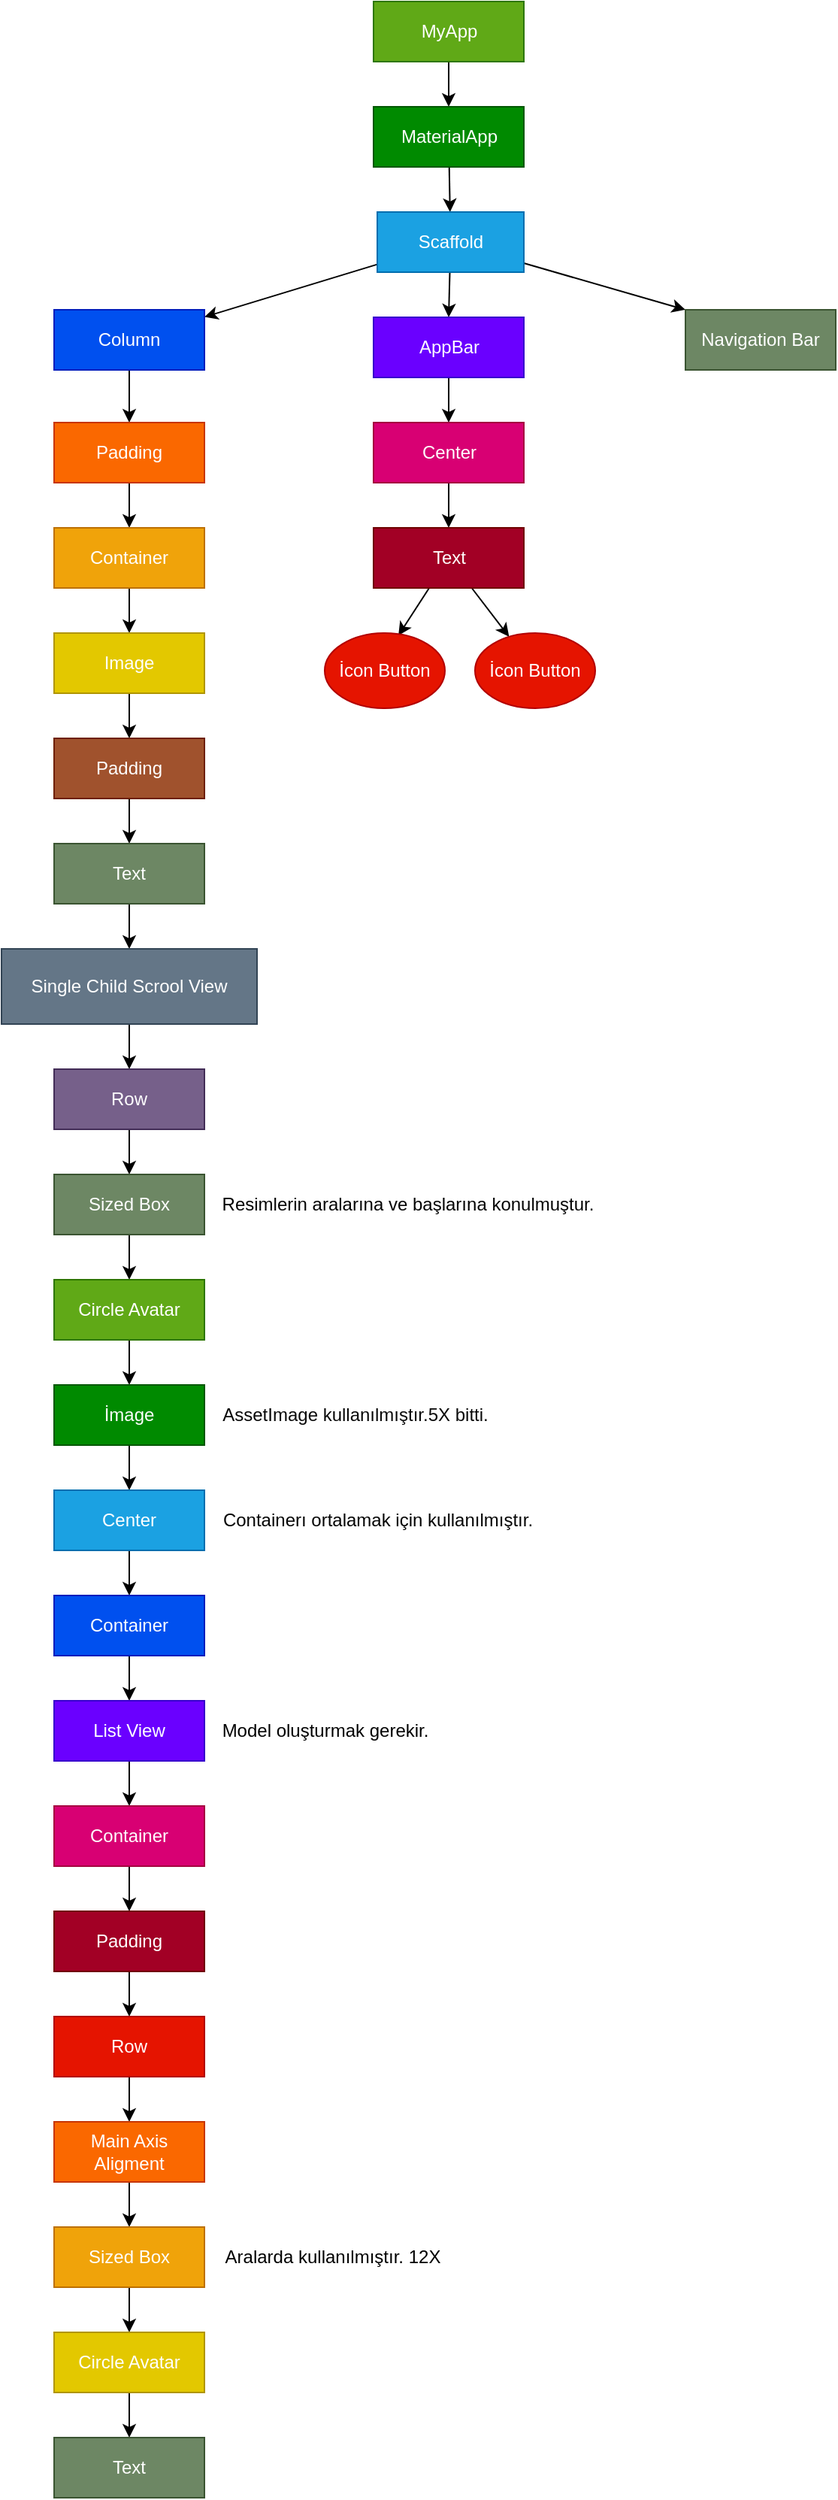 <mxfile>
    <diagram id="OIMzM1cY8RoYI2kORbrU" name="Page-1">
        <mxGraphModel dx="1247" dy="560" grid="1" gridSize="10" guides="1" tooltips="1" connect="1" arrows="1" fold="1" page="1" pageScale="1" pageWidth="4681" pageHeight="3300" math="0" shadow="0">
            <root>
                <mxCell id="0"/>
                <mxCell id="1" parent="0"/>
                <mxCell id="6" value="" style="edgeStyle=none;html=1;entryX=0.5;entryY=0;entryDx=0;entryDy=0;fontColor=#ffffff;rounded=0;" parent="1" source="3" target="4" edge="1">
                    <mxGeometry relative="1" as="geometry"/>
                </mxCell>
                <mxCell id="3" value="MyApp" style="rounded=0;whiteSpace=wrap;html=1;fillColor=#60a917;fontColor=#ffffff;strokeColor=#2D7600;" parent="1" vertex="1">
                    <mxGeometry x="302.5" y="40" width="100" height="40" as="geometry"/>
                </mxCell>
                <mxCell id="7" value="" style="edgeStyle=none;html=1;fontColor=#ffffff;rounded=0;" parent="1" source="4" target="5" edge="1">
                    <mxGeometry relative="1" as="geometry"/>
                </mxCell>
                <mxCell id="4" value="MaterialApp" style="rounded=0;whiteSpace=wrap;html=1;fillColor=#008a00;fontColor=#ffffff;strokeColor=#005700;" parent="1" vertex="1">
                    <mxGeometry x="302.5" y="110" width="100" height="40" as="geometry"/>
                </mxCell>
                <mxCell id="10" value="" style="edgeStyle=none;html=1;fontColor=#ffffff;rounded=0;" parent="1" source="5" target="8" edge="1">
                    <mxGeometry relative="1" as="geometry"/>
                </mxCell>
                <mxCell id="182" value="" style="edgeStyle=none;html=1;fontColor=#ffffff;entryX=0.5;entryY=0;entryDx=0;entryDy=0;rounded=0;" parent="1" source="5" target="168" edge="1">
                    <mxGeometry relative="1" as="geometry"/>
                </mxCell>
                <mxCell id="185" style="edgeStyle=none;html=1;entryX=0;entryY=0;entryDx=0;entryDy=0;fontColor=#ffffff;rounded=0;" parent="1" source="5" target="184" edge="1">
                    <mxGeometry relative="1" as="geometry"/>
                </mxCell>
                <mxCell id="5" value="Scaffold" style="rounded=0;whiteSpace=wrap;html=1;fillColor=#1ba1e2;fontColor=#ffffff;strokeColor=#006EAF;" parent="1" vertex="1">
                    <mxGeometry x="305" y="180" width="97.5" height="40" as="geometry"/>
                </mxCell>
                <mxCell id="12" value="" style="edgeStyle=none;html=1;exitX=0.5;exitY=1;exitDx=0;exitDy=0;entryX=0.5;entryY=0;entryDx=0;entryDy=0;fontColor=#ffffff;rounded=0;" parent="1" source="8" target="117" edge="1">
                    <mxGeometry relative="1" as="geometry">
                        <mxPoint x="344.773" y="320" as="targetPoint"/>
                        <Array as="points"/>
                    </mxGeometry>
                </mxCell>
                <mxCell id="8" value="Column" style="rounded=0;whiteSpace=wrap;html=1;fillColor=#0050ef;fontColor=#ffffff;strokeColor=#001DBC;" parent="1" vertex="1">
                    <mxGeometry x="90" y="245" width="100" height="40" as="geometry"/>
                </mxCell>
                <mxCell id="54" value="Resimlerin aralarına ve başlarına konulmuştur." style="text;html=1;align=center;verticalAlign=middle;resizable=0;points=[];autosize=1;strokeColor=none;fillColor=none;fontColor=#050505;rounded=0;" parent="1" vertex="1">
                    <mxGeometry x="190" y="825" width="270" height="30" as="geometry"/>
                </mxCell>
                <mxCell id="61" value="AssetImage kullanılmıştır.5X bitti." style="text;html=1;align=center;verticalAlign=middle;resizable=0;points=[];autosize=1;strokeColor=none;fillColor=none;fontColor=#080808;rounded=0;" parent="1" vertex="1">
                    <mxGeometry x="190" y="965" width="200" height="30" as="geometry"/>
                </mxCell>
                <mxCell id="65" value="Containerı ortalamak için kullanılmıştır." style="text;html=1;align=center;verticalAlign=middle;resizable=0;points=[];autosize=1;strokeColor=none;fillColor=none;fontColor=#050505;rounded=0;" parent="1" vertex="1">
                    <mxGeometry x="190" y="1035" width="230" height="30" as="geometry"/>
                </mxCell>
                <mxCell id="70" value="Model oluşturmak gerekir." style="text;html=1;align=center;verticalAlign=middle;resizable=0;points=[];autosize=1;strokeColor=none;fillColor=none;fontColor=#020202;rounded=0;" parent="1" vertex="1">
                    <mxGeometry x="190" y="1175" width="160" height="30" as="geometry"/>
                </mxCell>
                <mxCell id="81" value="Aralarda kullanılmıştır. 12X" style="text;html=1;align=center;verticalAlign=middle;resizable=0;points=[];autosize=1;strokeColor=none;fillColor=none;fontColor=#000000;rounded=0;" parent="1" vertex="1">
                    <mxGeometry x="190" y="1525" width="170" height="30" as="geometry"/>
                </mxCell>
                <mxCell id="116" value="" style="edgeStyle=none;html=1;entryX=0.5;entryY=0;entryDx=0;entryDy=0;fontColor=#ffffff;rounded=0;" parent="1" source="117" target="120" edge="1">
                    <mxGeometry relative="1" as="geometry"/>
                </mxCell>
                <mxCell id="117" value="Padding" style="rounded=0;whiteSpace=wrap;html=1;fillColor=#fa6800;fontColor=#ffffff;strokeColor=#C73500;" parent="1" vertex="1">
                    <mxGeometry x="90" y="320" width="100" height="40" as="geometry"/>
                </mxCell>
                <mxCell id="119" value="" style="edgeStyle=none;html=1;fontColor=#ffffff;rounded=0;" parent="1" source="120" target="122" edge="1">
                    <mxGeometry relative="1" as="geometry"/>
                </mxCell>
                <mxCell id="120" value="Container" style="rounded=0;whiteSpace=wrap;html=1;fillColor=#f0a30a;fontColor=#ffffff;strokeColor=#BD7000;" parent="1" vertex="1">
                    <mxGeometry x="90" y="390" width="100" height="40" as="geometry"/>
                </mxCell>
                <mxCell id="121" value="" style="edgeStyle=none;html=1;fontColor=#ffffff;rounded=0;" parent="1" source="122" target="124" edge="1">
                    <mxGeometry relative="1" as="geometry"/>
                </mxCell>
                <mxCell id="122" value="Image" style="rounded=0;whiteSpace=wrap;html=1;fillColor=#e3c800;fontColor=#ffffff;strokeColor=#B09500;" parent="1" vertex="1">
                    <mxGeometry x="90" y="460" width="100" height="40" as="geometry"/>
                </mxCell>
                <mxCell id="123" value="" style="edgeStyle=none;html=1;fontColor=#ffffff;rounded=0;" parent="1" source="124" target="127" edge="1">
                    <mxGeometry relative="1" as="geometry"/>
                </mxCell>
                <mxCell id="124" value="Padding" style="rounded=0;whiteSpace=wrap;html=1;fillColor=#a0522d;fontColor=#ffffff;strokeColor=#6D1F00;" parent="1" vertex="1">
                    <mxGeometry x="90" y="530" width="100" height="40" as="geometry"/>
                </mxCell>
                <mxCell id="126" value="" style="edgeStyle=none;html=1;fontColor=#ffffff;rounded=0;" parent="1" source="127" target="129" edge="1">
                    <mxGeometry relative="1" as="geometry"/>
                </mxCell>
                <mxCell id="127" value="Text" style="rounded=0;whiteSpace=wrap;html=1;fillColor=#6d8764;fontColor=#ffffff;strokeColor=#3A5431;" parent="1" vertex="1">
                    <mxGeometry x="90" y="600" width="100" height="40" as="geometry"/>
                </mxCell>
                <mxCell id="128" value="" style="edgeStyle=none;html=1;fontColor=#ffffff;rounded=0;" parent="1" source="129" target="131" edge="1">
                    <mxGeometry relative="1" as="geometry"/>
                </mxCell>
                <mxCell id="129" value="Single Child Scrool View" style="rounded=0;whiteSpace=wrap;html=1;fontColor=#ffffff;fillColor=#647687;strokeColor=#314354;" parent="1" vertex="1">
                    <mxGeometry x="55" y="670" width="170" height="50" as="geometry"/>
                </mxCell>
                <mxCell id="130" value="" style="edgeStyle=none;html=1;fontColor=#ffffff;rounded=0;" parent="1" source="131" target="133" edge="1">
                    <mxGeometry relative="1" as="geometry"/>
                </mxCell>
                <mxCell id="131" value="Row" style="rounded=0;whiteSpace=wrap;html=1;fillColor=#76608a;fontColor=#ffffff;strokeColor=#432D57;" parent="1" vertex="1">
                    <mxGeometry x="90" y="750" width="100" height="40" as="geometry"/>
                </mxCell>
                <mxCell id="132" value="" style="edgeStyle=none;html=1;fontColor=#ffffff;entryX=0.5;entryY=0;entryDx=0;entryDy=0;rounded=0;" parent="1" source="133" target="135" edge="1">
                    <mxGeometry relative="1" as="geometry">
                        <mxPoint x="140" y="960" as="targetPoint"/>
                        <Array as="points">
                            <mxPoint x="140" y="890"/>
                        </Array>
                    </mxGeometry>
                </mxCell>
                <mxCell id="133" value="Sized Box" style="rounded=0;whiteSpace=wrap;html=1;fillColor=#6d8764;fontColor=#ffffff;strokeColor=#3A5431;" parent="1" vertex="1">
                    <mxGeometry x="90" y="820" width="100" height="40" as="geometry"/>
                </mxCell>
                <mxCell id="134" value="" style="edgeStyle=none;html=1;fontColor=#ffffff;rounded=0;" parent="1" source="135" target="137" edge="1">
                    <mxGeometry relative="1" as="geometry"/>
                </mxCell>
                <mxCell id="135" value="Circle Avatar" style="rounded=0;whiteSpace=wrap;html=1;fillColor=#60a917;strokeColor=#2D7600;fontColor=#ffffff;" parent="1" vertex="1">
                    <mxGeometry x="90" y="890" width="100" height="40" as="geometry"/>
                </mxCell>
                <mxCell id="136" value="" style="edgeStyle=none;html=1;fontColor=#ffffff;rounded=0;" parent="1" source="137" target="139" edge="1">
                    <mxGeometry relative="1" as="geometry"/>
                </mxCell>
                <mxCell id="137" value="İmage" style="rounded=0;whiteSpace=wrap;html=1;fillColor=#008a00;fontColor=#ffffff;strokeColor=#005700;" parent="1" vertex="1">
                    <mxGeometry x="90" y="960" width="100" height="40" as="geometry"/>
                </mxCell>
                <mxCell id="138" value="" style="edgeStyle=none;html=1;fontColor=#ffffff;rounded=0;" parent="1" source="139" target="141" edge="1">
                    <mxGeometry relative="1" as="geometry"/>
                </mxCell>
                <mxCell id="139" value="Center" style="rounded=0;whiteSpace=wrap;html=1;fillColor=#1ba1e2;fontColor=#ffffff;strokeColor=#006EAF;" parent="1" vertex="1">
                    <mxGeometry x="90" y="1030" width="100" height="40" as="geometry"/>
                </mxCell>
                <mxCell id="140" value="" style="edgeStyle=none;html=1;fontColor=#ffffff;rounded=0;" parent="1" source="141" target="143" edge="1">
                    <mxGeometry relative="1" as="geometry"/>
                </mxCell>
                <mxCell id="141" value="Container" style="rounded=0;whiteSpace=wrap;html=1;fillColor=#0050ef;fontColor=#ffffff;strokeColor=#001DBC;" parent="1" vertex="1">
                    <mxGeometry x="90" y="1100" width="100" height="40" as="geometry"/>
                </mxCell>
                <mxCell id="142" value="" style="edgeStyle=none;html=1;fontColor=#ffffff;rounded=0;" parent="1" source="143" target="145" edge="1">
                    <mxGeometry relative="1" as="geometry"/>
                </mxCell>
                <mxCell id="143" value="List View" style="rounded=0;whiteSpace=wrap;html=1;fillColor=#6a00ff;fontColor=#ffffff;strokeColor=#3700CC;" parent="1" vertex="1">
                    <mxGeometry x="90" y="1170" width="100" height="40" as="geometry"/>
                </mxCell>
                <mxCell id="144" value="" style="edgeStyle=none;html=1;fontColor=#ffffff;rounded=0;" parent="1" source="145" target="147" edge="1">
                    <mxGeometry relative="1" as="geometry"/>
                </mxCell>
                <mxCell id="145" value="Container" style="rounded=0;whiteSpace=wrap;html=1;fillColor=#d80073;fontColor=#ffffff;strokeColor=#A50040;" parent="1" vertex="1">
                    <mxGeometry x="90" y="1240" width="100" height="40" as="geometry"/>
                </mxCell>
                <mxCell id="146" value="" style="edgeStyle=none;html=1;fontColor=#ffffff;rounded=0;" parent="1" source="147" target="149" edge="1">
                    <mxGeometry relative="1" as="geometry"/>
                </mxCell>
                <mxCell id="147" value="Padding" style="rounded=0;whiteSpace=wrap;html=1;fillColor=#a20025;fontColor=#ffffff;strokeColor=#6F0000;" parent="1" vertex="1">
                    <mxGeometry x="90" y="1310" width="100" height="40" as="geometry"/>
                </mxCell>
                <mxCell id="148" value="" style="edgeStyle=none;html=1;fontColor=#ffffff;rounded=0;" parent="1" source="149" target="151" edge="1">
                    <mxGeometry relative="1" as="geometry"/>
                </mxCell>
                <mxCell id="149" value="Row" style="rounded=0;whiteSpace=wrap;html=1;fillColor=#e51400;fontColor=#ffffff;strokeColor=#B20000;" parent="1" vertex="1">
                    <mxGeometry x="90" y="1380" width="100" height="40" as="geometry"/>
                </mxCell>
                <mxCell id="150" value="" style="edgeStyle=none;html=1;fontColor=#ffffff;rounded=0;" parent="1" source="151" target="153" edge="1">
                    <mxGeometry relative="1" as="geometry"/>
                </mxCell>
                <mxCell id="151" value="Main Axis Aligment" style="rounded=0;whiteSpace=wrap;html=1;fillColor=#fa6800;fontColor=#ffffff;strokeColor=#C73500;" parent="1" vertex="1">
                    <mxGeometry x="90" y="1450" width="100" height="40" as="geometry"/>
                </mxCell>
                <mxCell id="152" value="" style="edgeStyle=none;html=1;fontColor=#ffffff;entryX=0.5;entryY=0;entryDx=0;entryDy=0;rounded=0;" parent="1" source="153" target="155" edge="1">
                    <mxGeometry relative="1" as="geometry"/>
                </mxCell>
                <mxCell id="153" value="&lt;font&gt;Sized Box&lt;/font&gt;" style="rounded=0;whiteSpace=wrap;html=1;fillColor=#f0a30a;fontColor=#ffffff;strokeColor=#BD7000;" parent="1" vertex="1">
                    <mxGeometry x="90" y="1520" width="100" height="40" as="geometry"/>
                </mxCell>
                <mxCell id="154" value="" style="edgeStyle=none;html=1;fontColor=#ffffff;rounded=0;" parent="1" source="155" target="156" edge="1">
                    <mxGeometry relative="1" as="geometry"/>
                </mxCell>
                <mxCell id="155" value="&lt;font&gt;Circle Avatar&lt;/font&gt;" style="rounded=0;whiteSpace=wrap;html=1;fillColor=#e3c800;fontColor=#ffffff;strokeColor=#B09500;" parent="1" vertex="1">
                    <mxGeometry x="90" y="1590" width="100" height="40" as="geometry"/>
                </mxCell>
                <mxCell id="156" value="Text" style="rounded=0;whiteSpace=wrap;html=1;fillColor=#6d8764;fontColor=#ffffff;strokeColor=#3A5431;" parent="1" vertex="1">
                    <mxGeometry x="90" y="1660" width="100" height="40" as="geometry"/>
                </mxCell>
                <mxCell id="183" value="" style="edgeStyle=none;html=1;fontColor=#ffffff;entryX=0.5;entryY=0;entryDx=0;entryDy=0;exitX=0.5;exitY=1;exitDx=0;exitDy=0;rounded=0;" parent="1" source="168" target="170" edge="1">
                    <mxGeometry relative="1" as="geometry"/>
                </mxCell>
                <mxCell id="168" value="AppBar" style="rounded=0;whiteSpace=wrap;html=1;fillColor=#6a00ff;fontColor=#ffffff;strokeColor=#3700CC;" parent="1" vertex="1">
                    <mxGeometry x="302.5" y="250" width="100" height="40" as="geometry"/>
                </mxCell>
                <mxCell id="169" value="" style="edgeStyle=none;html=1;fontColor=#ffffff;rounded=0;" parent="1" source="170" target="173" edge="1">
                    <mxGeometry relative="1" as="geometry"/>
                </mxCell>
                <mxCell id="170" value="Center" style="rounded=0;whiteSpace=wrap;html=1;fillColor=#d80073;fontColor=#ffffff;strokeColor=#A50040;" parent="1" vertex="1">
                    <mxGeometry x="302.5" y="320" width="100" height="40" as="geometry"/>
                </mxCell>
                <mxCell id="171" value="" style="edgeStyle=none;html=1;fontColor=#ffffff;rounded=0;" parent="1" source="173" target="174" edge="1">
                    <mxGeometry relative="1" as="geometry"/>
                </mxCell>
                <mxCell id="172" value="" style="edgeStyle=none;html=1;fontColor=#ffffff;rounded=0;" parent="1" source="173" edge="1">
                    <mxGeometry relative="1" as="geometry">
                        <mxPoint x="319.045" y="461.592" as="targetPoint"/>
                    </mxGeometry>
                </mxCell>
                <mxCell id="173" value="Text" style="rounded=0;whiteSpace=wrap;html=1;fillColor=#a20025;fontColor=#ffffff;strokeColor=#6F0000;" parent="1" vertex="1">
                    <mxGeometry x="302.5" y="390" width="100" height="40" as="geometry"/>
                </mxCell>
                <mxCell id="174" value="İcon Button" style="ellipse;whiteSpace=wrap;html=1;fillColor=#e51400;fontColor=#ffffff;strokeColor=#B20000;rounded=0;" parent="1" vertex="1">
                    <mxGeometry x="370" y="460" width="80" height="50" as="geometry"/>
                </mxCell>
                <mxCell id="175" value="İcon Button" style="ellipse;whiteSpace=wrap;html=1;fillColor=#e51400;fontColor=#ffffff;strokeColor=#B20000;rounded=0;" parent="1" vertex="1">
                    <mxGeometry x="270" y="460" width="80" height="50" as="geometry"/>
                </mxCell>
                <mxCell id="184" value="Navigation Bar" style="rounded=0;whiteSpace=wrap;html=1;fontColor=#ffffff;fillColor=#6d8764;strokeColor=#3A5431;" parent="1" vertex="1">
                    <mxGeometry x="510" y="245" width="100" height="40" as="geometry"/>
                </mxCell>
            </root>
        </mxGraphModel>
    </diagram>
</mxfile>